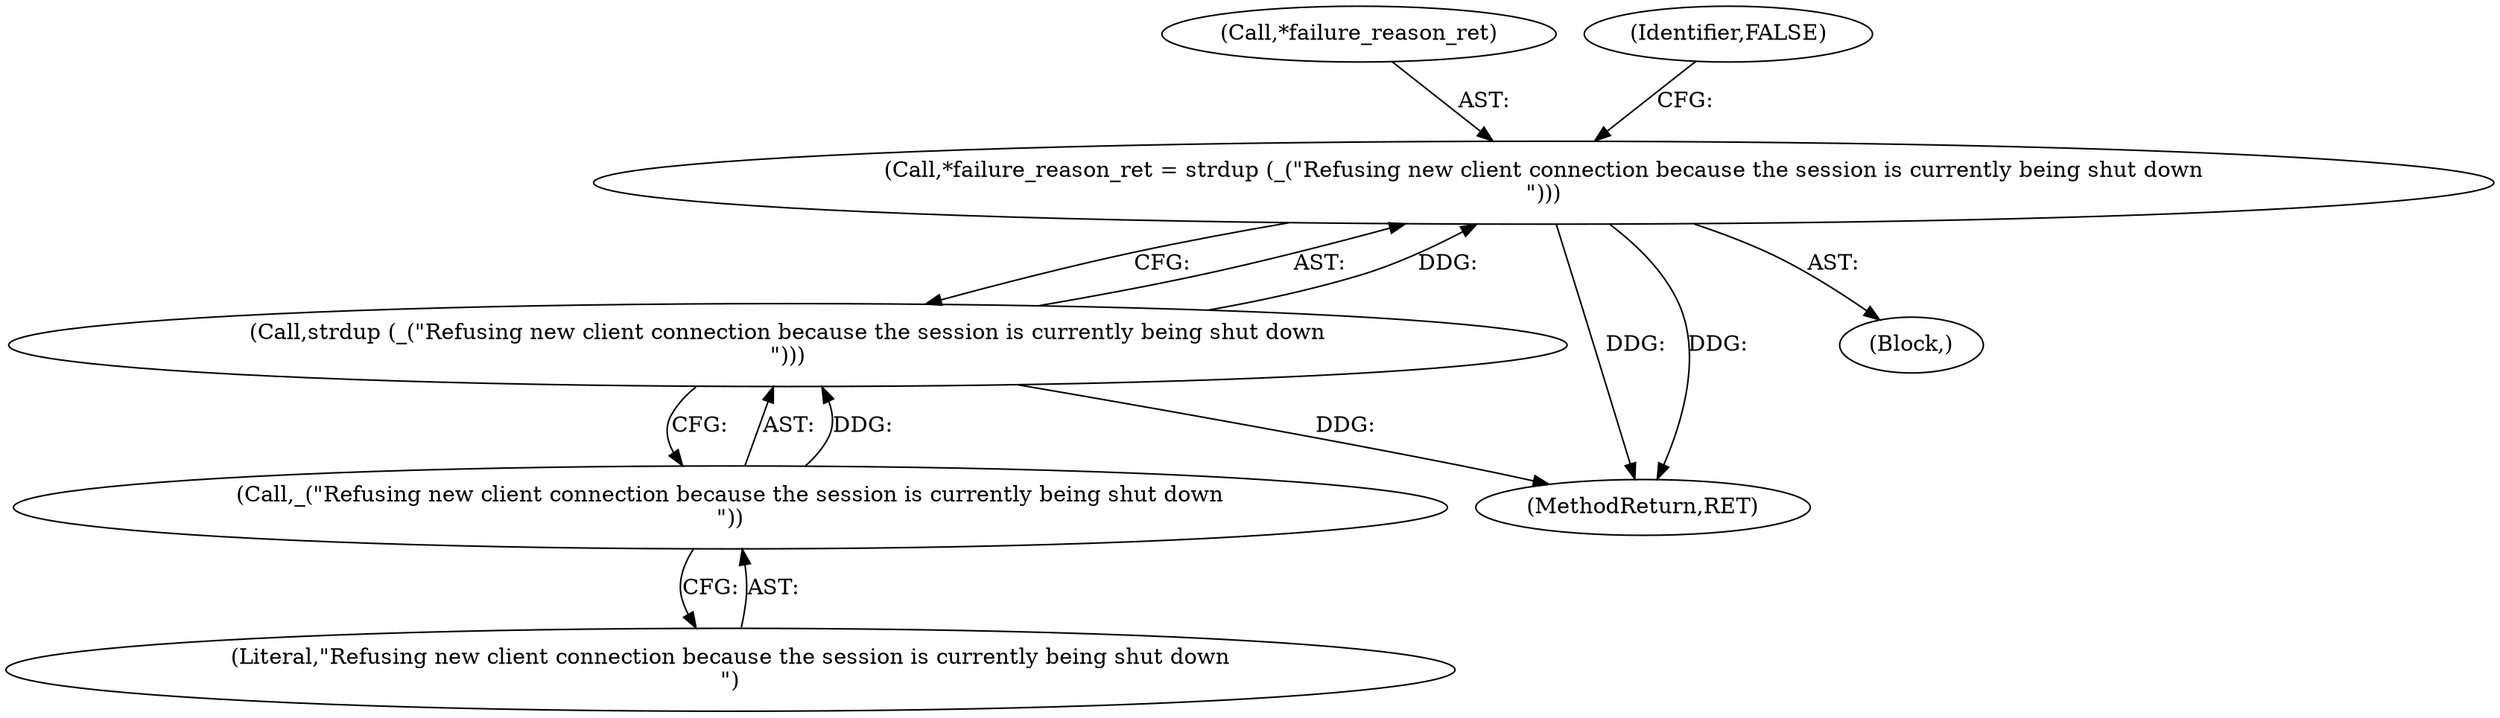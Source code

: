 digraph "0_gnome-session_b0dc999e0b45355314616321dbb6cb71e729fc9d_4@API" {
"1000121" [label="(Call,*failure_reason_ret = strdup (_(\"Refusing new client connection because the session is currently being shut down\n\")))"];
"1000124" [label="(Call,strdup (_(\"Refusing new client connection because the session is currently being shut down\n\")))"];
"1000125" [label="(Call,_(\"Refusing new client connection because the session is currently being shut down\n\"))"];
"1000150" [label="(MethodReturn,RET)"];
"1000122" [label="(Call,*failure_reason_ret)"];
"1000128" [label="(Identifier,FALSE)"];
"1000121" [label="(Call,*failure_reason_ret = strdup (_(\"Refusing new client connection because the session is currently being shut down\n\")))"];
"1000124" [label="(Call,strdup (_(\"Refusing new client connection because the session is currently being shut down\n\")))"];
"1000126" [label="(Literal,\"Refusing new client connection because the session is currently being shut down\n\")"];
"1000125" [label="(Call,_(\"Refusing new client connection because the session is currently being shut down\n\"))"];
"1000118" [label="(Block,)"];
"1000121" -> "1000118"  [label="AST: "];
"1000121" -> "1000124"  [label="CFG: "];
"1000122" -> "1000121"  [label="AST: "];
"1000124" -> "1000121"  [label="AST: "];
"1000128" -> "1000121"  [label="CFG: "];
"1000121" -> "1000150"  [label="DDG: "];
"1000121" -> "1000150"  [label="DDG: "];
"1000124" -> "1000121"  [label="DDG: "];
"1000124" -> "1000125"  [label="CFG: "];
"1000125" -> "1000124"  [label="AST: "];
"1000124" -> "1000150"  [label="DDG: "];
"1000125" -> "1000124"  [label="DDG: "];
"1000125" -> "1000126"  [label="CFG: "];
"1000126" -> "1000125"  [label="AST: "];
}
